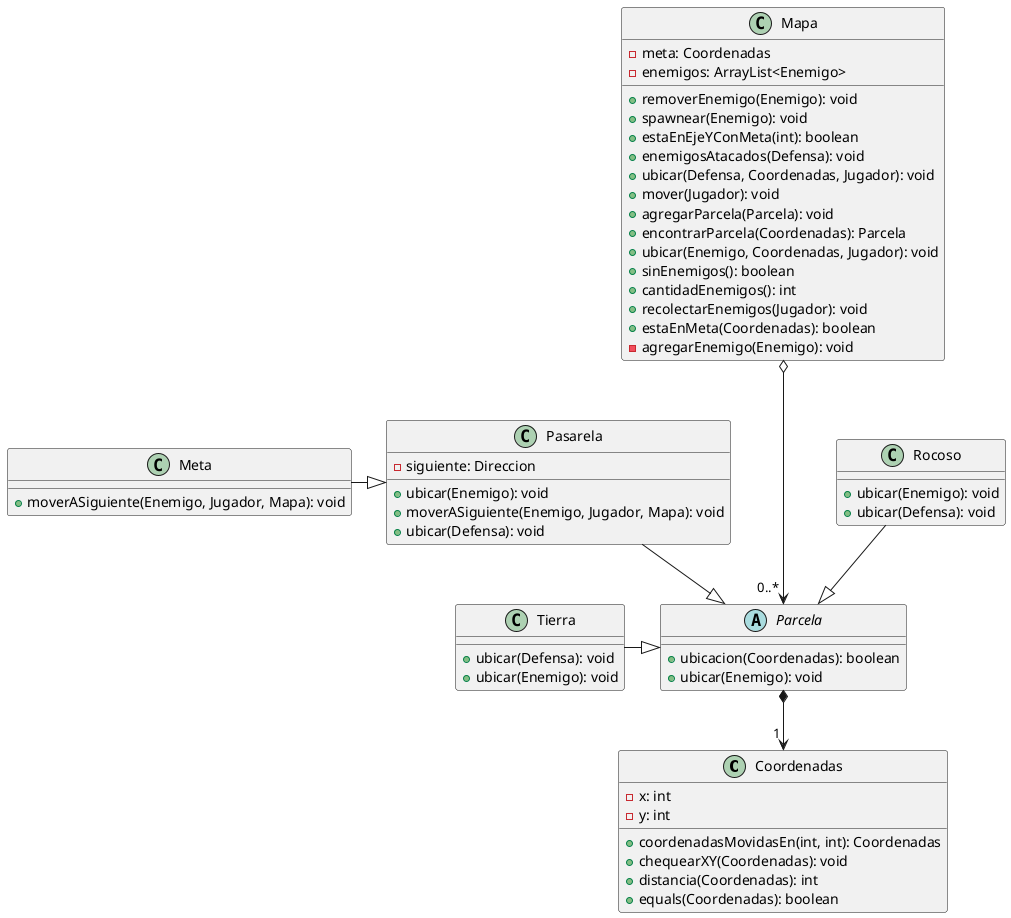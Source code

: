 @startuml
class Coordenadas {
  + coordenadasMovidasEn(int, int): Coordenadas
  + chequearXY(Coordenadas): void
  + distancia(Coordenadas): int
  + equals(Coordenadas): boolean
  -x: int
  -y: int
}
class Mapa {

  + removerEnemigo(Enemigo): void
  + spawnear(Enemigo): void
  + estaEnEjeYConMeta(int): boolean
  + enemigosAtacados(Defensa): void
  + ubicar(Defensa, Coordenadas, Jugador): void
  + mover(Jugador): void
  + agregarParcela(Parcela): void
  + encontrarParcela(Coordenadas): Parcela
  + ubicar(Enemigo, Coordenadas, Jugador): void
  + sinEnemigos(): boolean
  + cantidadEnemigos(): int
  + recolectarEnemigos(Jugador): void
  + estaEnMeta(Coordenadas): boolean
  - agregarEnemigo(Enemigo): void
  - meta: Coordenadas
  - enemigos: ArrayList<Enemigo>
}
class Meta {
  + moverASiguiente(Enemigo, Jugador, Mapa): void
}
abstract Parcela {
  + ubicacion(Coordenadas): boolean
  + ubicar(Enemigo): void
}
class Pasarela {
  + ubicar(Enemigo): void
  + moverASiguiente(Enemigo, Jugador, Mapa): void
  + ubicar(Defensa): void
  - siguiente: Direccion
}
class Rocoso {
  + ubicar(Enemigo): void
  + ubicar(Defensa): void
}
class Tierra {
  + ubicar(Defensa): void
  + ubicar(Enemigo): void
}

Meta         -|>  Pasarela
Pasarela     --|>  Parcela
Rocoso       --|>  Parcela
Tierra       -|>  Parcela
Mapa o---> "0..* "Parcela
Parcela *--> "1 " Coordenadas
@enduml
